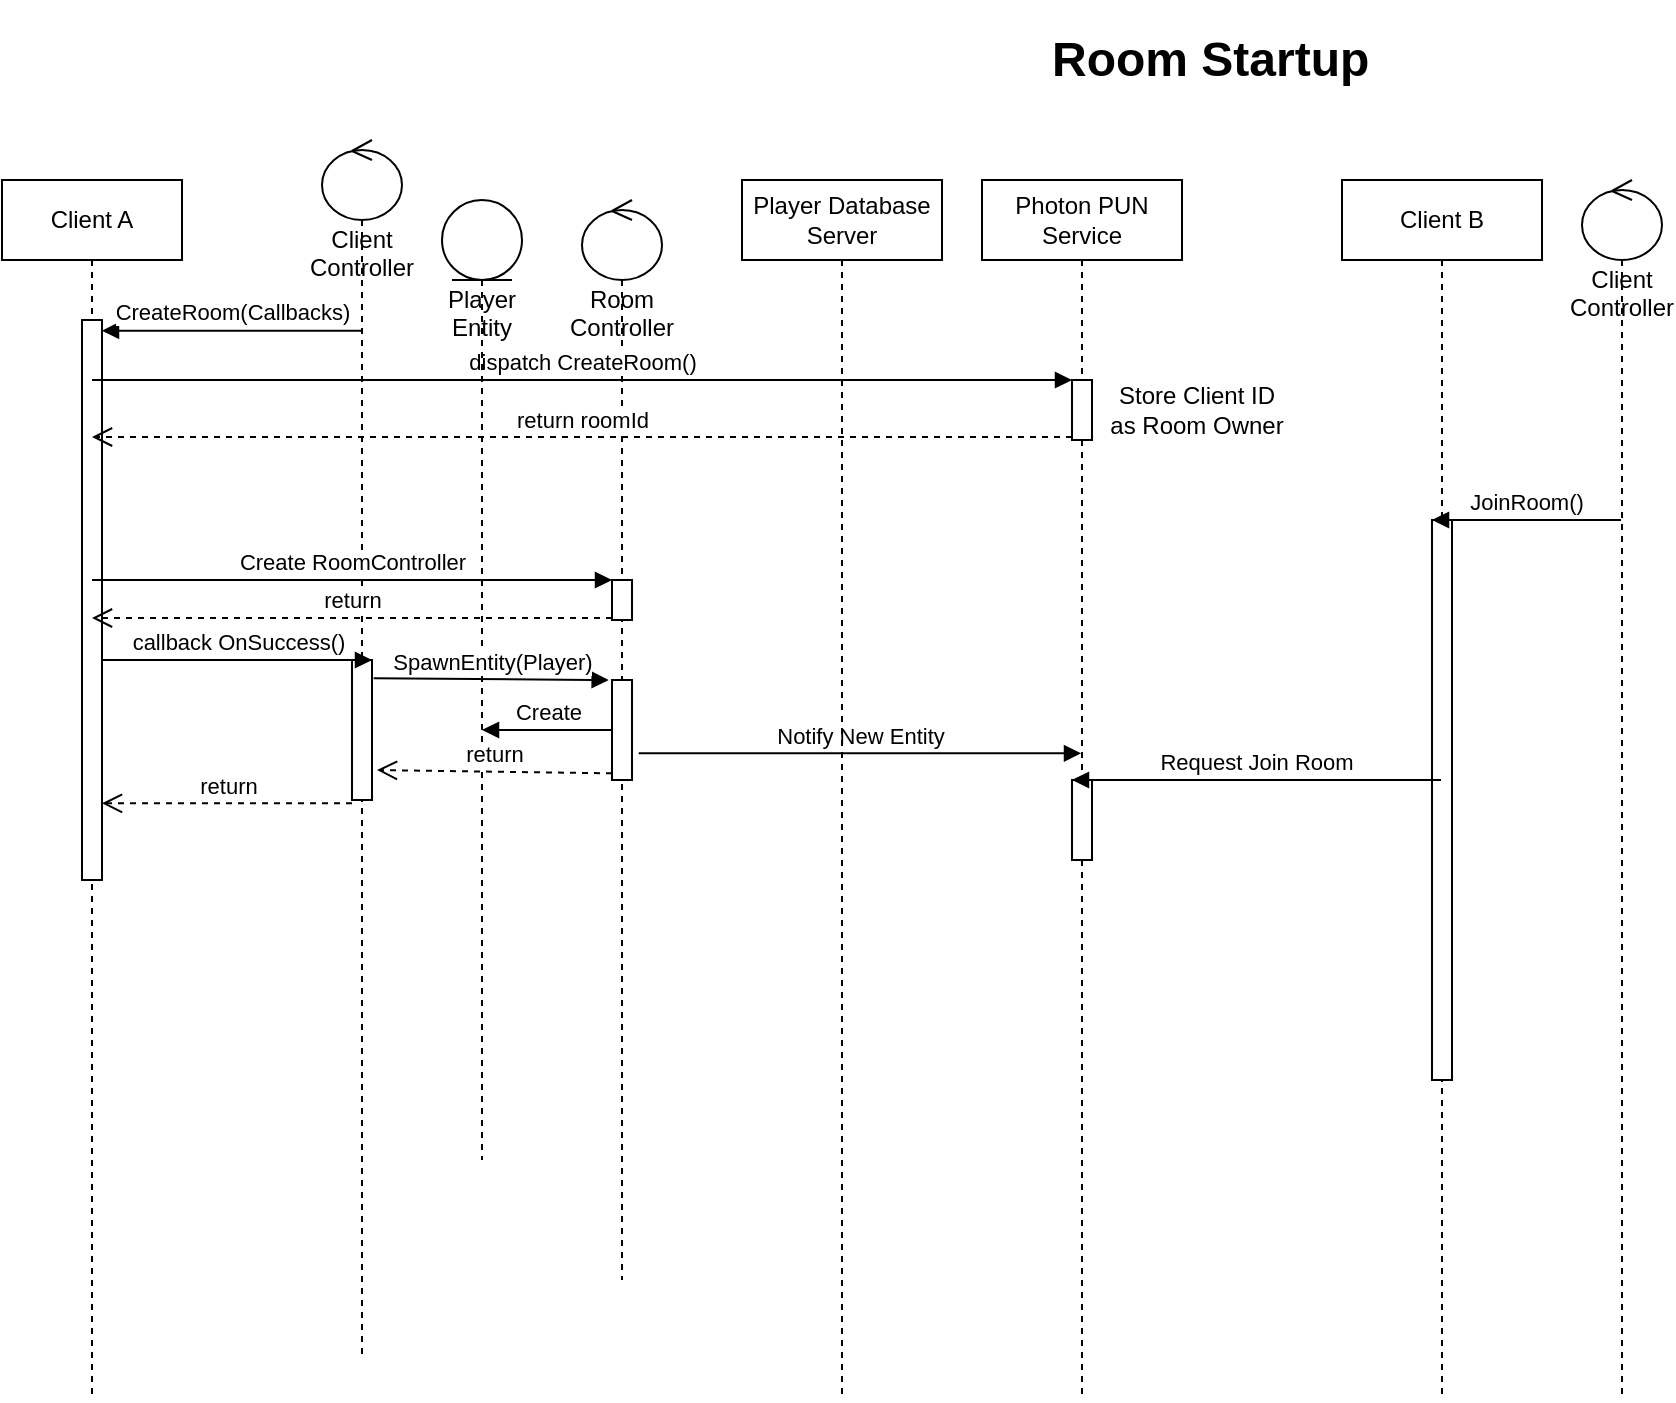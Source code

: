 <mxfile version="20.8.3" type="github"><diagram id="_x21rnT_4Uq4VeA4nx7p" name="Page-1"><mxGraphModel dx="1380" dy="655" grid="1" gridSize="10" guides="1" tooltips="1" connect="1" arrows="1" fold="1" page="1" pageScale="1" pageWidth="850" pageHeight="1100" math="0" shadow="0"><root><mxCell id="0"/><mxCell id="1" parent="0"/><mxCell id="HrR6kC6-FeHwqLo0BJkA-4" value="&lt;h1&gt;Room Startup&lt;/h1&gt;" style="text;html=1;strokeColor=none;fillColor=none;spacing=5;spacingTop=-20;whiteSpace=wrap;overflow=hidden;rounded=0;" vertex="1" parent="1"><mxGeometry x="280" y="30" width="190" height="40" as="geometry"/></mxCell><mxCell id="HrR6kC6-FeHwqLo0BJkA-5" value="Client A" style="shape=umlLifeline;perimeter=lifelinePerimeter;whiteSpace=wrap;html=1;container=1;collapsible=0;recursiveResize=0;outlineConnect=0;" vertex="1" parent="1"><mxGeometry x="-240" y="110" width="90" height="610" as="geometry"/></mxCell><mxCell id="HrR6kC6-FeHwqLo0BJkA-26" value="" style="html=1;points=[];perimeter=orthogonalPerimeter;" vertex="1" parent="HrR6kC6-FeHwqLo0BJkA-5"><mxGeometry x="40" y="70" width="10" height="280" as="geometry"/></mxCell><mxCell id="HrR6kC6-FeHwqLo0BJkA-6" value="Client B" style="shape=umlLifeline;perimeter=lifelinePerimeter;whiteSpace=wrap;html=1;container=1;collapsible=0;recursiveResize=0;outlineConnect=0;" vertex="1" parent="1"><mxGeometry x="430" y="110" width="100" height="610" as="geometry"/></mxCell><mxCell id="HrR6kC6-FeHwqLo0BJkA-38" value="" style="html=1;points=[];perimeter=orthogonalPerimeter;" vertex="1" parent="HrR6kC6-FeHwqLo0BJkA-6"><mxGeometry x="45" y="170" width="10" height="280" as="geometry"/></mxCell><mxCell id="HrR6kC6-FeHwqLo0BJkA-7" value="Photon PUN Service" style="shape=umlLifeline;perimeter=lifelinePerimeter;whiteSpace=wrap;html=1;container=1;collapsible=0;recursiveResize=0;outlineConnect=0;size=40;" vertex="1" parent="1"><mxGeometry x="250" y="110" width="100" height="610" as="geometry"/></mxCell><mxCell id="HrR6kC6-FeHwqLo0BJkA-12" value="" style="html=1;points=[];perimeter=orthogonalPerimeter;" vertex="1" parent="HrR6kC6-FeHwqLo0BJkA-7"><mxGeometry x="45" y="100" width="10" height="30" as="geometry"/></mxCell><mxCell id="HrR6kC6-FeHwqLo0BJkA-17" value="" style="html=1;points=[];perimeter=orthogonalPerimeter;" vertex="1" parent="HrR6kC6-FeHwqLo0BJkA-7"><mxGeometry x="45" y="300" width="10" height="40" as="geometry"/></mxCell><mxCell id="HrR6kC6-FeHwqLo0BJkA-8" value="Client Controller" style="shape=umlLifeline;participant=umlControl;perimeter=lifelinePerimeter;whiteSpace=wrap;html=1;container=1;collapsible=0;recursiveResize=0;verticalAlign=top;spacingTop=36;outlineConnect=0;" vertex="1" parent="1"><mxGeometry x="-80" y="90" width="40" height="610" as="geometry"/></mxCell><mxCell id="HrR6kC6-FeHwqLo0BJkA-29" value="" style="html=1;points=[];perimeter=orthogonalPerimeter;" vertex="1" parent="HrR6kC6-FeHwqLo0BJkA-8"><mxGeometry x="15" y="260" width="10" height="70" as="geometry"/></mxCell><mxCell id="HrR6kC6-FeHwqLo0BJkA-9" value="Client Controller" style="shape=umlLifeline;participant=umlControl;perimeter=lifelinePerimeter;whiteSpace=wrap;html=1;container=1;collapsible=0;recursiveResize=0;verticalAlign=top;spacingTop=36;outlineConnect=0;" vertex="1" parent="1"><mxGeometry x="550" y="110" width="40" height="610" as="geometry"/></mxCell><mxCell id="HrR6kC6-FeHwqLo0BJkA-11" value="Room Controller" style="shape=umlLifeline;participant=umlControl;perimeter=lifelinePerimeter;whiteSpace=wrap;html=1;container=1;collapsible=0;recursiveResize=0;verticalAlign=top;spacingTop=36;outlineConnect=0;" vertex="1" parent="1"><mxGeometry x="50" y="120" width="40" height="540" as="geometry"/></mxCell><mxCell id="HrR6kC6-FeHwqLo0BJkA-20" value="" style="html=1;points=[];perimeter=orthogonalPerimeter;" vertex="1" parent="HrR6kC6-FeHwqLo0BJkA-11"><mxGeometry x="15" y="190" width="10" height="20" as="geometry"/></mxCell><mxCell id="HrR6kC6-FeHwqLo0BJkA-32" value="" style="html=1;points=[];perimeter=orthogonalPerimeter;" vertex="1" parent="HrR6kC6-FeHwqLo0BJkA-11"><mxGeometry x="15" y="240" width="10" height="50" as="geometry"/></mxCell><mxCell id="HrR6kC6-FeHwqLo0BJkA-13" value="dispatch CreateRoom()" style="html=1;verticalAlign=bottom;endArrow=block;entryX=0;entryY=0;rounded=0;" edge="1" target="HrR6kC6-FeHwqLo0BJkA-12" parent="1" source="HrR6kC6-FeHwqLo0BJkA-5"><mxGeometry relative="1" as="geometry"><mxPoint x="280" y="210" as="sourcePoint"/></mxGeometry></mxCell><mxCell id="HrR6kC6-FeHwqLo0BJkA-14" value="return roomId" style="html=1;verticalAlign=bottom;endArrow=open;dashed=1;endSize=8;exitX=0;exitY=0.95;rounded=0;" edge="1" source="HrR6kC6-FeHwqLo0BJkA-12" parent="1" target="HrR6kC6-FeHwqLo0BJkA-5"><mxGeometry relative="1" as="geometry"><mxPoint y="239" as="targetPoint"/></mxGeometry></mxCell><mxCell id="HrR6kC6-FeHwqLo0BJkA-15" value="Store Client ID as Room Owner" style="text;html=1;strokeColor=none;fillColor=none;align=center;verticalAlign=middle;whiteSpace=wrap;rounded=0;" vertex="1" parent="1"><mxGeometry x="310" y="205" width="95" height="40" as="geometry"/></mxCell><mxCell id="HrR6kC6-FeHwqLo0BJkA-18" value="Request Join Room" style="html=1;verticalAlign=bottom;endArrow=block;entryX=0;entryY=0;rounded=0;" edge="1" target="HrR6kC6-FeHwqLo0BJkA-17" parent="1" source="HrR6kC6-FeHwqLo0BJkA-6"><mxGeometry relative="1" as="geometry"><mxPoint x="275" y="330" as="sourcePoint"/></mxGeometry></mxCell><mxCell id="HrR6kC6-FeHwqLo0BJkA-21" value="Create RoomController" style="html=1;verticalAlign=bottom;endArrow=block;entryX=0;entryY=0;rounded=0;" edge="1" target="HrR6kC6-FeHwqLo0BJkA-20" parent="1" source="HrR6kC6-FeHwqLo0BJkA-5"><mxGeometry relative="1" as="geometry"><mxPoint x="-50" y="360" as="sourcePoint"/></mxGeometry></mxCell><mxCell id="HrR6kC6-FeHwqLo0BJkA-22" value="return" style="html=1;verticalAlign=bottom;endArrow=open;dashed=1;endSize=8;exitX=0;exitY=0.95;rounded=0;" edge="1" source="HrR6kC6-FeHwqLo0BJkA-20" parent="1" target="HrR6kC6-FeHwqLo0BJkA-5"><mxGeometry relative="1" as="geometry"><mxPoint x="-50" y="436" as="targetPoint"/></mxGeometry></mxCell><mxCell id="HrR6kC6-FeHwqLo0BJkA-28" value="CreateRoom(Callbacks)" style="html=1;verticalAlign=bottom;endArrow=block;rounded=0;entryX=1;entryY=0.019;entryDx=0;entryDy=0;entryPerimeter=0;" edge="1" parent="1" source="HrR6kC6-FeHwqLo0BJkA-8" target="HrR6kC6-FeHwqLo0BJkA-26"><mxGeometry width="80" relative="1" as="geometry"><mxPoint x="-50" y="270" as="sourcePoint"/><mxPoint x="70" y="380" as="targetPoint"/></mxGeometry></mxCell><mxCell id="HrR6kC6-FeHwqLo0BJkA-30" value="callback OnSuccess()" style="html=1;verticalAlign=bottom;endArrow=block;entryX=1;entryY=0;rounded=0;" edge="1" target="HrR6kC6-FeHwqLo0BJkA-29" parent="1" source="HrR6kC6-FeHwqLo0BJkA-26"><mxGeometry relative="1" as="geometry"><mxPoint y="290" as="sourcePoint"/></mxGeometry></mxCell><mxCell id="HrR6kC6-FeHwqLo0BJkA-31" value="return" style="html=1;verticalAlign=bottom;endArrow=open;dashed=1;endSize=8;rounded=0;exitX=0;exitY=1.024;exitDx=0;exitDy=0;exitPerimeter=0;" edge="1" source="HrR6kC6-FeHwqLo0BJkA-29" parent="1" target="HrR6kC6-FeHwqLo0BJkA-26"><mxGeometry relative="1" as="geometry"><mxPoint x="-130" y="357" as="targetPoint"/><mxPoint x="-60" y="360" as="sourcePoint"/></mxGeometry></mxCell><mxCell id="HrR6kC6-FeHwqLo0BJkA-33" value="Player Entity" style="shape=umlLifeline;participant=umlEntity;perimeter=lifelinePerimeter;whiteSpace=wrap;html=1;container=1;collapsible=0;recursiveResize=0;verticalAlign=top;spacingTop=36;outlineConnect=0;" vertex="1" parent="1"><mxGeometry x="-20" y="120" width="40" height="480" as="geometry"/></mxCell><mxCell id="HrR6kC6-FeHwqLo0BJkA-34" value="SpawnEntity(Player)" style="html=1;verticalAlign=bottom;endArrow=block;rounded=0;entryX=-0.167;entryY=0;entryDx=0;entryDy=0;entryPerimeter=0;exitX=1.083;exitY=0.131;exitDx=0;exitDy=0;exitPerimeter=0;" edge="1" parent="1" source="HrR6kC6-FeHwqLo0BJkA-29" target="HrR6kC6-FeHwqLo0BJkA-32"><mxGeometry width="80" relative="1" as="geometry"><mxPoint x="-50" y="310" as="sourcePoint"/><mxPoint x="50" y="400" as="targetPoint"/></mxGeometry></mxCell><mxCell id="HrR6kC6-FeHwqLo0BJkA-35" value="Create" style="html=1;verticalAlign=bottom;endArrow=block;rounded=0;" edge="1" parent="1" source="HrR6kC6-FeHwqLo0BJkA-32" target="HrR6kC6-FeHwqLo0BJkA-33"><mxGeometry width="80" relative="1" as="geometry"><mxPoint x="110" y="350" as="sourcePoint"/><mxPoint x="190" y="350" as="targetPoint"/></mxGeometry></mxCell><mxCell id="HrR6kC6-FeHwqLo0BJkA-36" value="Notify New Entity" style="html=1;verticalAlign=bottom;endArrow=block;rounded=0;exitX=1.333;exitY=0.733;exitDx=0;exitDy=0;exitPerimeter=0;" edge="1" parent="1" source="HrR6kC6-FeHwqLo0BJkA-32" target="HrR6kC6-FeHwqLo0BJkA-7"><mxGeometry width="80" relative="1" as="geometry"><mxPoint x="290" y="380" as="sourcePoint"/><mxPoint x="370" y="380" as="targetPoint"/></mxGeometry></mxCell><mxCell id="HrR6kC6-FeHwqLo0BJkA-37" value="return" style="html=1;verticalAlign=bottom;endArrow=open;dashed=1;endSize=8;rounded=0;exitX=0;exitY=0.933;exitDx=0;exitDy=0;exitPerimeter=0;entryX=1.25;entryY=0.786;entryDx=0;entryDy=0;entryPerimeter=0;" edge="1" parent="1" source="HrR6kC6-FeHwqLo0BJkA-32" target="HrR6kC6-FeHwqLo0BJkA-29"><mxGeometry relative="1" as="geometry"><mxPoint x="-180" y="380" as="targetPoint"/><mxPoint x="-55" y="381.68" as="sourcePoint"/></mxGeometry></mxCell><mxCell id="HrR6kC6-FeHwqLo0BJkA-39" value="JoinRoom()" style="html=1;verticalAlign=bottom;endArrow=block;entryX=0;entryY=0;rounded=0;" edge="1" target="HrR6kC6-FeHwqLo0BJkA-38" parent="1" source="HrR6kC6-FeHwqLo0BJkA-9"><mxGeometry relative="1" as="geometry"><mxPoint x="405" y="280" as="sourcePoint"/></mxGeometry></mxCell><mxCell id="HrR6kC6-FeHwqLo0BJkA-42" value="Player Database Server" style="shape=umlLifeline;perimeter=lifelinePerimeter;whiteSpace=wrap;html=1;container=1;collapsible=0;recursiveResize=0;outlineConnect=0;" vertex="1" parent="1"><mxGeometry x="130" y="110" width="100" height="610" as="geometry"/></mxCell></root></mxGraphModel></diagram></mxfile>